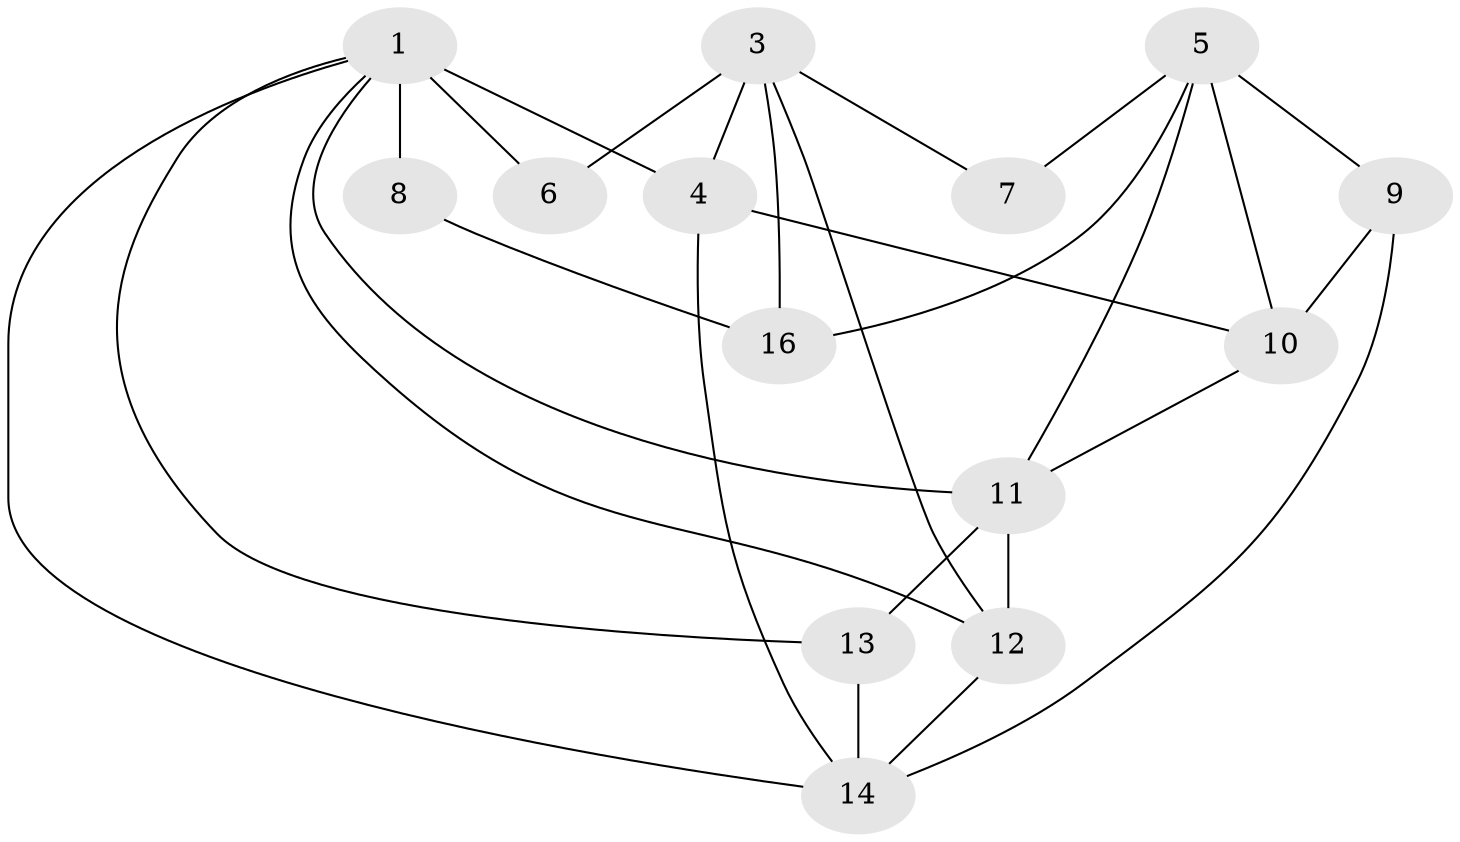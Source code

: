 // original degree distribution, {1: 0.18333333333333332, 2: 0.3, 3: 0.15, 4: 0.15, 5: 0.08333333333333333, 6: 0.05, 7: 0.016666666666666666, 0: 0.06666666666666667}
// Generated by graph-tools (version 1.1) at 2025/48/03/04/25 22:48:01]
// undirected, 14 vertices, 27 edges
graph export_dot {
  node [color=gray90,style=filled];
  1;
  3;
  4;
  5;
  6;
  7;
  8;
  9;
  10;
  11;
  12;
  13;
  14;
  16;
  1 -- 4 [weight=1.0];
  1 -- 6 [weight=3.0];
  1 -- 8 [weight=2.0];
  1 -- 11 [weight=1.0];
  1 -- 12 [weight=1.0];
  1 -- 13 [weight=1.0];
  1 -- 14 [weight=1.0];
  3 -- 4 [weight=2.0];
  3 -- 6 [weight=2.0];
  3 -- 7 [weight=1.0];
  3 -- 12 [weight=2.0];
  3 -- 16 [weight=1.0];
  4 -- 10 [weight=2.0];
  4 -- 14 [weight=1.0];
  5 -- 7 [weight=1.0];
  5 -- 9 [weight=1.0];
  5 -- 10 [weight=1.0];
  5 -- 11 [weight=1.0];
  5 -- 16 [weight=1.0];
  8 -- 16 [weight=1.0];
  9 -- 10 [weight=2.0];
  9 -- 14 [weight=1.0];
  10 -- 11 [weight=1.0];
  11 -- 12 [weight=3.0];
  11 -- 13 [weight=3.0];
  12 -- 14 [weight=1.0];
  13 -- 14 [weight=1.0];
}
